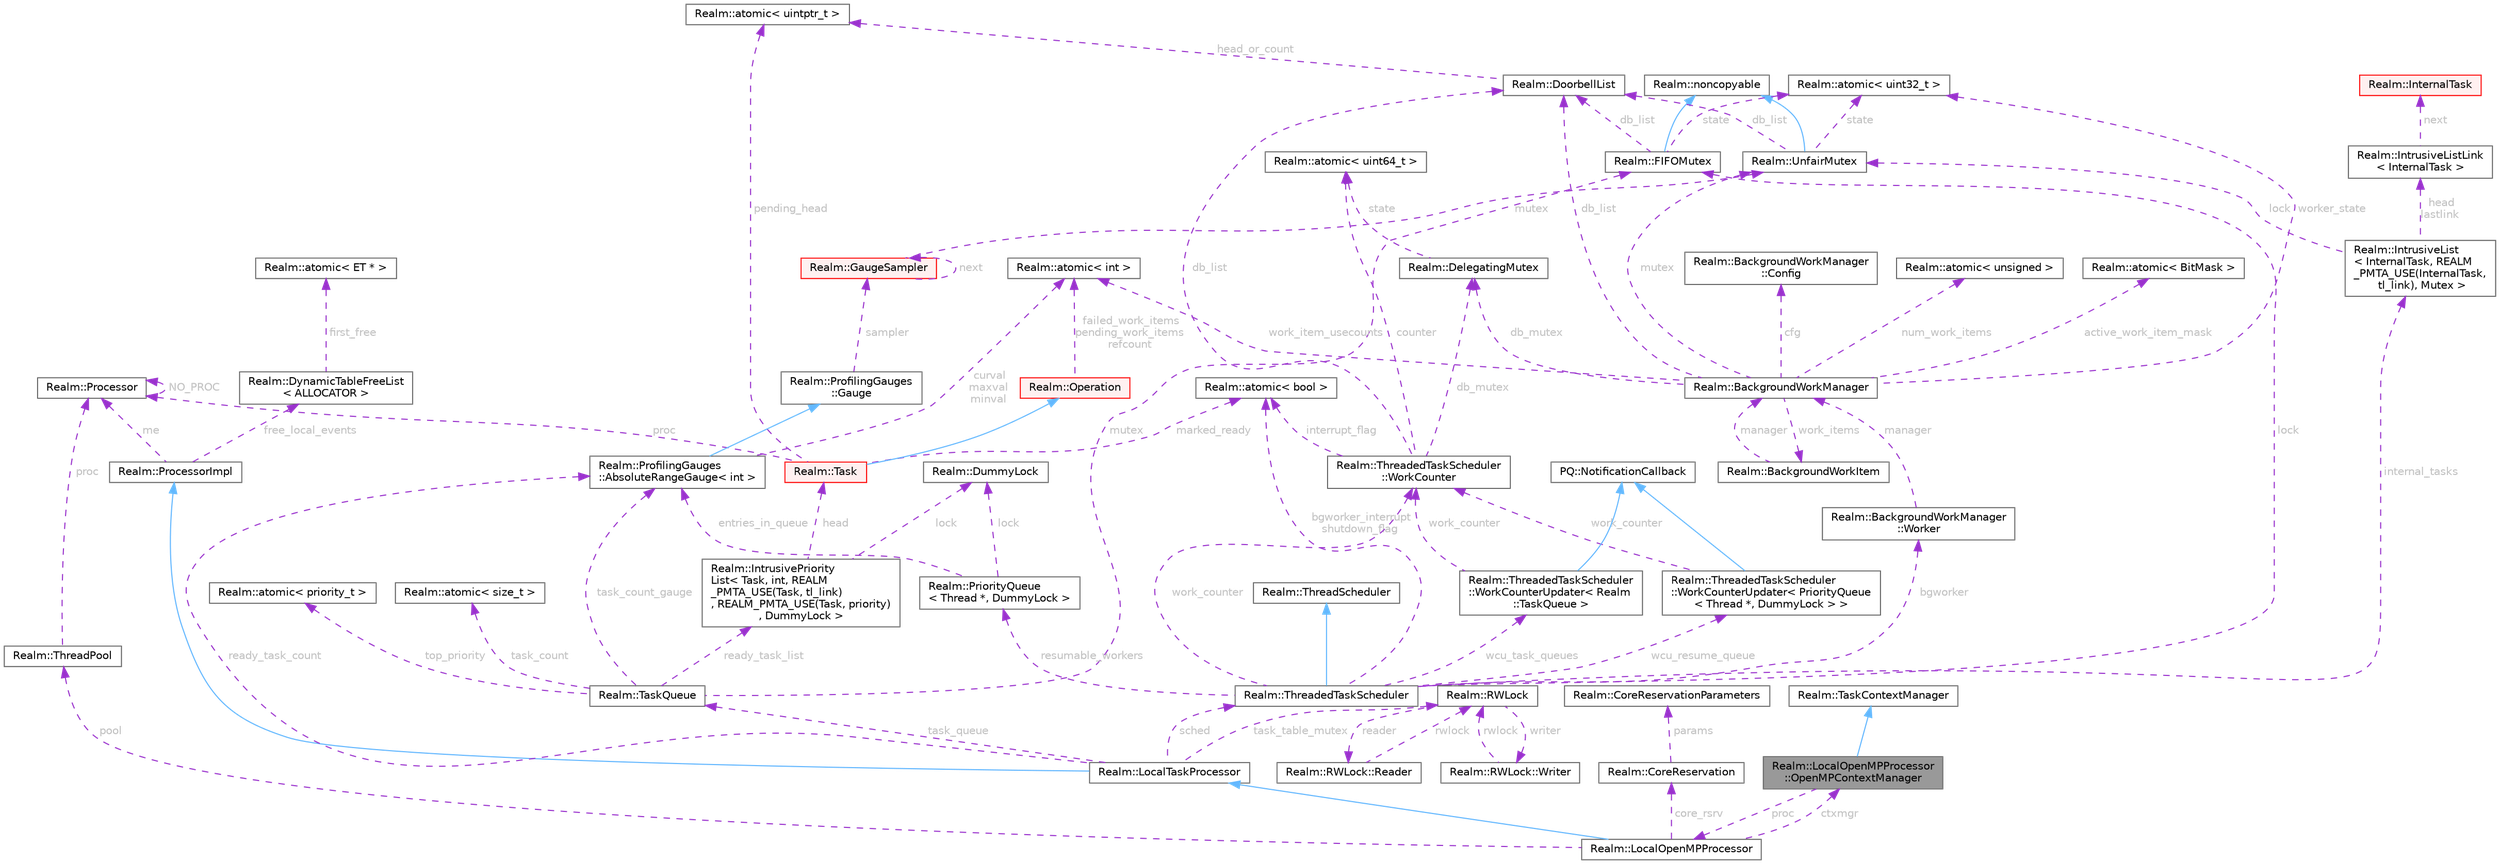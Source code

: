 digraph "Realm::LocalOpenMPProcessor::OpenMPContextManager"
{
 // LATEX_PDF_SIZE
  bgcolor="transparent";
  edge [fontname=Helvetica,fontsize=10,labelfontname=Helvetica,labelfontsize=10];
  node [fontname=Helvetica,fontsize=10,shape=box,height=0.2,width=0.4];
  Node1 [id="Node000001",label="Realm::LocalOpenMPProcessor\l::OpenMPContextManager",height=0.2,width=0.4,color="gray40", fillcolor="grey60", style="filled", fontcolor="black",tooltip=" "];
  Node2 -> Node1 [id="edge1_Node000001_Node000002",dir="back",color="steelblue1",style="solid",tooltip=" "];
  Node2 [id="Node000002",label="Realm::TaskContextManager",height=0.2,width=0.4,color="gray40", fillcolor="white", style="filled",URL="$classRealm_1_1TaskContextManager.html",tooltip=" "];
  Node3 -> Node1 [id="edge2_Node000001_Node000003",dir="back",color="darkorchid3",style="dashed",tooltip=" ",label=" proc",fontcolor="grey" ];
  Node3 [id="Node000003",label="Realm::LocalOpenMPProcessor",height=0.2,width=0.4,color="gray40", fillcolor="white", style="filled",URL="$classRealm_1_1LocalOpenMPProcessor.html",tooltip=" "];
  Node4 -> Node3 [id="edge3_Node000003_Node000004",dir="back",color="steelblue1",style="solid",tooltip=" "];
  Node4 [id="Node000004",label="Realm::LocalTaskProcessor",height=0.2,width=0.4,color="gray40", fillcolor="white", style="filled",URL="$classRealm_1_1LocalTaskProcessor.html",tooltip=" "];
  Node5 -> Node4 [id="edge4_Node000004_Node000005",dir="back",color="steelblue1",style="solid",tooltip=" "];
  Node5 [id="Node000005",label="Realm::ProcessorImpl",height=0.2,width=0.4,color="gray40", fillcolor="white", style="filled",URL="$classRealm_1_1ProcessorImpl.html",tooltip=" "];
  Node6 -> Node5 [id="edge5_Node000005_Node000006",dir="back",color="darkorchid3",style="dashed",tooltip=" ",label=" free_local_events",fontcolor="grey" ];
  Node6 [id="Node000006",label="Realm::DynamicTableFreeList\l\< ALLOCATOR \>",height=0.2,width=0.4,color="gray40", fillcolor="white", style="filled",URL="$classRealm_1_1DynamicTableFreeList.html",tooltip=" "];
  Node7 -> Node6 [id="edge6_Node000006_Node000007",dir="back",color="darkorchid3",style="dashed",tooltip=" ",label=" first_free",fontcolor="grey" ];
  Node7 [id="Node000007",label="Realm::atomic\< ET * \>",height=0.2,width=0.4,color="gray40", fillcolor="white", style="filled",URL="$classRealm_1_1atomic.html",tooltip=" "];
  Node8 -> Node5 [id="edge7_Node000005_Node000008",dir="back",color="darkorchid3",style="dashed",tooltip=" ",label=" me",fontcolor="grey" ];
  Node8 [id="Node000008",label="Realm::Processor",height=0.2,width=0.4,color="gray40", fillcolor="white", style="filled",URL="$classRealm_1_1Processor.html",tooltip=" "];
  Node8 -> Node8 [id="edge8_Node000008_Node000008",dir="back",color="darkorchid3",style="dashed",tooltip=" ",label=" NO_PROC",fontcolor="grey" ];
  Node9 -> Node4 [id="edge9_Node000004_Node000009",dir="back",color="darkorchid3",style="dashed",tooltip=" ",label=" sched",fontcolor="grey" ];
  Node9 [id="Node000009",label="Realm::ThreadedTaskScheduler",height=0.2,width=0.4,color="gray40", fillcolor="white", style="filled",URL="$classRealm_1_1ThreadedTaskScheduler.html",tooltip=" "];
  Node10 -> Node9 [id="edge10_Node000009_Node000010",dir="back",color="steelblue1",style="solid",tooltip=" "];
  Node10 [id="Node000010",label="Realm::ThreadScheduler",height=0.2,width=0.4,color="gray40", fillcolor="white", style="filled",URL="$classRealm_1_1ThreadScheduler.html",tooltip=" "];
  Node11 -> Node9 [id="edge11_Node000009_Node000011",dir="back",color="darkorchid3",style="dashed",tooltip=" ",label=" lock",fontcolor="grey" ];
  Node11 [id="Node000011",label="Realm::FIFOMutex",height=0.2,width=0.4,color="gray40", fillcolor="white", style="filled",URL="$classRealm_1_1FIFOMutex.html",tooltip=" "];
  Node12 -> Node11 [id="edge12_Node000011_Node000012",dir="back",color="steelblue1",style="solid",tooltip=" "];
  Node12 [id="Node000012",label="Realm::noncopyable",height=0.2,width=0.4,color="gray40", fillcolor="white", style="filled",URL="$classRealm_1_1noncopyable.html",tooltip=" "];
  Node13 -> Node11 [id="edge13_Node000011_Node000013",dir="back",color="darkorchid3",style="dashed",tooltip=" ",label=" state",fontcolor="grey" ];
  Node13 [id="Node000013",label="Realm::atomic\< uint32_t \>",height=0.2,width=0.4,color="gray40", fillcolor="white", style="filled",URL="$classRealm_1_1atomic.html",tooltip=" "];
  Node14 -> Node11 [id="edge14_Node000011_Node000014",dir="back",color="darkorchid3",style="dashed",tooltip=" ",label=" db_list",fontcolor="grey" ];
  Node14 [id="Node000014",label="Realm::DoorbellList",height=0.2,width=0.4,color="gray40", fillcolor="white", style="filled",URL="$classRealm_1_1DoorbellList.html",tooltip=" "];
  Node15 -> Node14 [id="edge15_Node000014_Node000015",dir="back",color="darkorchid3",style="dashed",tooltip=" ",label=" head_or_count",fontcolor="grey" ];
  Node15 [id="Node000015",label="Realm::atomic\< uintptr_t \>",height=0.2,width=0.4,color="gray40", fillcolor="white", style="filled",URL="$classRealm_1_1atomic.html",tooltip=" "];
  Node16 -> Node9 [id="edge16_Node000009_Node000016",dir="back",color="darkorchid3",style="dashed",tooltip=" ",label=" internal_tasks",fontcolor="grey" ];
  Node16 [id="Node000016",label="Realm::IntrusiveList\l\< InternalTask, REALM\l_PMTA_USE(InternalTask,\l tl_link), Mutex \>",height=0.2,width=0.4,color="gray40", fillcolor="white", style="filled",URL="$classRealm_1_1IntrusiveList.html",tooltip=" "];
  Node17 -> Node16 [id="edge17_Node000016_Node000017",dir="back",color="darkorchid3",style="dashed",tooltip=" ",label=" lock",fontcolor="grey" ];
  Node17 [id="Node000017",label="Realm::UnfairMutex",height=0.2,width=0.4,color="gray40", fillcolor="white", style="filled",URL="$classRealm_1_1UnfairMutex.html",tooltip=" "];
  Node12 -> Node17 [id="edge18_Node000017_Node000012",dir="back",color="steelblue1",style="solid",tooltip=" "];
  Node13 -> Node17 [id="edge19_Node000017_Node000013",dir="back",color="darkorchid3",style="dashed",tooltip=" ",label=" state",fontcolor="grey" ];
  Node14 -> Node17 [id="edge20_Node000017_Node000014",dir="back",color="darkorchid3",style="dashed",tooltip=" ",label=" db_list",fontcolor="grey" ];
  Node18 -> Node16 [id="edge21_Node000016_Node000018",dir="back",color="darkorchid3",style="dashed",tooltip=" ",label=" head\nlastlink",fontcolor="grey" ];
  Node18 [id="Node000018",label="Realm::IntrusiveListLink\l\< InternalTask \>",height=0.2,width=0.4,color="gray40", fillcolor="white", style="filled",URL="$structRealm_1_1IntrusiveListLink.html",tooltip=" "];
  Node19 -> Node18 [id="edge22_Node000018_Node000019",dir="back",color="darkorchid3",style="dashed",tooltip=" ",label=" next",fontcolor="grey" ];
  Node19 [id="Node000019",label="Realm::InternalTask",height=0.2,width=0.4,color="red", fillcolor="#FFF0F0", style="filled",URL="$classRealm_1_1InternalTask.html",tooltip=" "];
  Node21 -> Node9 [id="edge23_Node000009_Node000021",dir="back",color="darkorchid3",style="dashed",tooltip=" ",label=" resumable_workers",fontcolor="grey" ];
  Node21 [id="Node000021",label="Realm::PriorityQueue\l\< Thread *, DummyLock \>",height=0.2,width=0.4,color="gray40", fillcolor="white", style="filled",URL="$classRealm_1_1PriorityQueue.html",tooltip=" "];
  Node22 -> Node21 [id="edge24_Node000021_Node000022",dir="back",color="darkorchid3",style="dashed",tooltip=" ",label=" lock",fontcolor="grey" ];
  Node22 [id="Node000022",label="Realm::DummyLock",height=0.2,width=0.4,color="gray40", fillcolor="white", style="filled",URL="$classRealm_1_1DummyLock.html",tooltip=" "];
  Node23 -> Node21 [id="edge25_Node000021_Node000023",dir="back",color="darkorchid3",style="dashed",tooltip=" ",label=" entries_in_queue",fontcolor="grey" ];
  Node23 [id="Node000023",label="Realm::ProfilingGauges\l::AbsoluteRangeGauge\< int \>",height=0.2,width=0.4,color="gray40", fillcolor="white", style="filled",URL="$classRealm_1_1ProfilingGauges_1_1AbsoluteRangeGauge.html",tooltip=" "];
  Node24 -> Node23 [id="edge26_Node000023_Node000024",dir="back",color="steelblue1",style="solid",tooltip=" "];
  Node24 [id="Node000024",label="Realm::ProfilingGauges\l::Gauge",height=0.2,width=0.4,color="gray40", fillcolor="white", style="filled",URL="$classRealm_1_1ProfilingGauges_1_1Gauge.html",tooltip=" "];
  Node25 -> Node24 [id="edge27_Node000024_Node000025",dir="back",color="darkorchid3",style="dashed",tooltip=" ",label=" sampler",fontcolor="grey" ];
  Node25 [id="Node000025",label="Realm::GaugeSampler",height=0.2,width=0.4,color="red", fillcolor="#FFF0F0", style="filled",URL="$classRealm_1_1GaugeSampler.html",tooltip=" "];
  Node17 -> Node25 [id="edge28_Node000025_Node000017",dir="back",color="darkorchid3",style="dashed",tooltip=" ",label=" mutex",fontcolor="grey" ];
  Node25 -> Node25 [id="edge29_Node000025_Node000025",dir="back",color="darkorchid3",style="dashed",tooltip=" ",label=" next",fontcolor="grey" ];
  Node27 -> Node23 [id="edge30_Node000023_Node000027",dir="back",color="darkorchid3",style="dashed",tooltip=" ",label=" curval\nmaxval\nminval",fontcolor="grey" ];
  Node27 [id="Node000027",label="Realm::atomic\< int \>",height=0.2,width=0.4,color="gray40", fillcolor="white", style="filled",URL="$classRealm_1_1atomic.html",tooltip=" "];
  Node71 -> Node9 [id="edge31_Node000009_Node000071",dir="back",color="darkorchid3",style="dashed",tooltip=" ",label=" bgworker_interrupt\nshutdown_flag",fontcolor="grey" ];
  Node71 [id="Node000071",label="Realm::atomic\< bool \>",height=0.2,width=0.4,color="gray40", fillcolor="white", style="filled",URL="$classRealm_1_1atomic.html",tooltip=" "];
  Node72 -> Node9 [id="edge32_Node000009_Node000072",dir="back",color="darkorchid3",style="dashed",tooltip=" ",label=" work_counter",fontcolor="grey" ];
  Node72 [id="Node000072",label="Realm::ThreadedTaskScheduler\l::WorkCounter",height=0.2,width=0.4,color="gray40", fillcolor="white", style="filled",URL="$classRealm_1_1ThreadedTaskScheduler_1_1WorkCounter.html",tooltip=" "];
  Node52 -> Node72 [id="edge33_Node000072_Node000052",dir="back",color="darkorchid3",style="dashed",tooltip=" ",label=" counter",fontcolor="grey" ];
  Node52 [id="Node000052",label="Realm::atomic\< uint64_t \>",height=0.2,width=0.4,color="gray40", fillcolor="white", style="filled",URL="$classRealm_1_1atomic.html",tooltip=" "];
  Node71 -> Node72 [id="edge34_Node000072_Node000071",dir="back",color="darkorchid3",style="dashed",tooltip=" ",label=" interrupt_flag",fontcolor="grey" ];
  Node51 -> Node72 [id="edge35_Node000072_Node000051",dir="back",color="darkorchid3",style="dashed",tooltip=" ",label=" db_mutex",fontcolor="grey" ];
  Node51 [id="Node000051",label="Realm::DelegatingMutex",height=0.2,width=0.4,color="gray40", fillcolor="white", style="filled",URL="$classRealm_1_1DelegatingMutex.html",tooltip=" "];
  Node52 -> Node51 [id="edge36_Node000051_Node000052",dir="back",color="darkorchid3",style="dashed",tooltip=" ",label=" state",fontcolor="grey" ];
  Node14 -> Node72 [id="edge37_Node000072_Node000014",dir="back",color="darkorchid3",style="dashed",tooltip=" ",label=" db_list",fontcolor="grey" ];
  Node73 -> Node9 [id="edge38_Node000009_Node000073",dir="back",color="darkorchid3",style="dashed",tooltip=" ",label=" wcu_task_queues",fontcolor="grey" ];
  Node73 [id="Node000073",label="Realm::ThreadedTaskScheduler\l::WorkCounterUpdater\< Realm\l::TaskQueue \>",height=0.2,width=0.4,color="gray40", fillcolor="white", style="filled",URL="$classRealm_1_1ThreadedTaskScheduler_1_1WorkCounterUpdater.html",tooltip=" "];
  Node74 -> Node73 [id="edge39_Node000073_Node000074",dir="back",color="steelblue1",style="solid",tooltip=" "];
  Node74 [id="Node000074",label="PQ::NotificationCallback",height=0.2,width=0.4,color="gray40", fillcolor="white", style="filled",tooltip=" "];
  Node72 -> Node73 [id="edge40_Node000073_Node000072",dir="back",color="darkorchid3",style="dashed",tooltip=" ",label=" work_counter",fontcolor="grey" ];
  Node75 -> Node9 [id="edge41_Node000009_Node000075",dir="back",color="darkorchid3",style="dashed",tooltip=" ",label=" wcu_resume_queue",fontcolor="grey" ];
  Node75 [id="Node000075",label="Realm::ThreadedTaskScheduler\l::WorkCounterUpdater\< PriorityQueue\l\< Thread *, DummyLock \> \>",height=0.2,width=0.4,color="gray40", fillcolor="white", style="filled",URL="$classRealm_1_1ThreadedTaskScheduler_1_1WorkCounterUpdater.html",tooltip=" "];
  Node74 -> Node75 [id="edge42_Node000075_Node000074",dir="back",color="steelblue1",style="solid",tooltip=" "];
  Node72 -> Node75 [id="edge43_Node000075_Node000072",dir="back",color="darkorchid3",style="dashed",tooltip=" ",label=" work_counter",fontcolor="grey" ];
  Node76 -> Node9 [id="edge44_Node000009_Node000076",dir="back",color="darkorchid3",style="dashed",tooltip=" ",label=" bgworker",fontcolor="grey" ];
  Node76 [id="Node000076",label="Realm::BackgroundWorkManager\l::Worker",height=0.2,width=0.4,color="gray40", fillcolor="white", style="filled",URL="$classRealm_1_1BackgroundWorkManager_1_1Worker.html",tooltip=" "];
  Node47 -> Node76 [id="edge45_Node000076_Node000047",dir="back",color="darkorchid3",style="dashed",tooltip=" ",label=" manager",fontcolor="grey" ];
  Node47 [id="Node000047",label="Realm::BackgroundWorkManager",height=0.2,width=0.4,color="gray40", fillcolor="white", style="filled",URL="$classRealm_1_1BackgroundWorkManager.html",tooltip=" "];
  Node48 -> Node47 [id="edge46_Node000047_Node000048",dir="back",color="darkorchid3",style="dashed",tooltip=" ",label=" cfg",fontcolor="grey" ];
  Node48 [id="Node000048",label="Realm::BackgroundWorkManager\l::Config",height=0.2,width=0.4,color="gray40", fillcolor="white", style="filled",URL="$structRealm_1_1BackgroundWorkManager_1_1Config.html",tooltip=" "];
  Node17 -> Node47 [id="edge47_Node000047_Node000017",dir="back",color="darkorchid3",style="dashed",tooltip=" ",label=" mutex",fontcolor="grey" ];
  Node49 -> Node47 [id="edge48_Node000047_Node000049",dir="back",color="darkorchid3",style="dashed",tooltip=" ",label=" num_work_items",fontcolor="grey" ];
  Node49 [id="Node000049",label="Realm::atomic\< unsigned \>",height=0.2,width=0.4,color="gray40", fillcolor="white", style="filled",URL="$classRealm_1_1atomic.html",tooltip=" "];
  Node50 -> Node47 [id="edge49_Node000047_Node000050",dir="back",color="darkorchid3",style="dashed",tooltip=" ",label=" active_work_item_mask",fontcolor="grey" ];
  Node50 [id="Node000050",label="Realm::atomic\< BitMask \>",height=0.2,width=0.4,color="gray40", fillcolor="white", style="filled",URL="$classRealm_1_1atomic.html",tooltip=" "];
  Node27 -> Node47 [id="edge50_Node000047_Node000027",dir="back",color="darkorchid3",style="dashed",tooltip=" ",label=" work_item_usecounts",fontcolor="grey" ];
  Node46 -> Node47 [id="edge51_Node000047_Node000046",dir="back",color="darkorchid3",style="dashed",tooltip=" ",label=" work_items",fontcolor="grey" ];
  Node46 [id="Node000046",label="Realm::BackgroundWorkItem",height=0.2,width=0.4,color="gray40", fillcolor="white", style="filled",URL="$classRealm_1_1BackgroundWorkItem.html",tooltip=" "];
  Node47 -> Node46 [id="edge52_Node000046_Node000047",dir="back",color="darkorchid3",style="dashed",tooltip=" ",label=" manager",fontcolor="grey" ];
  Node13 -> Node47 [id="edge53_Node000047_Node000013",dir="back",color="darkorchid3",style="dashed",tooltip=" ",label=" worker_state",fontcolor="grey" ];
  Node51 -> Node47 [id="edge54_Node000047_Node000051",dir="back",color="darkorchid3",style="dashed",tooltip=" ",label=" db_mutex",fontcolor="grey" ];
  Node14 -> Node47 [id="edge55_Node000047_Node000014",dir="back",color="darkorchid3",style="dashed",tooltip=" ",label=" db_list",fontcolor="grey" ];
  Node77 -> Node4 [id="edge56_Node000004_Node000077",dir="back",color="darkorchid3",style="dashed",tooltip=" ",label=" task_queue",fontcolor="grey" ];
  Node77 [id="Node000077",label="Realm::TaskQueue",height=0.2,width=0.4,color="gray40", fillcolor="white", style="filled",URL="$classRealm_1_1TaskQueue.html",tooltip=" "];
  Node78 -> Node77 [id="edge57_Node000077_Node000078",dir="back",color="darkorchid3",style="dashed",tooltip=" ",label=" top_priority",fontcolor="grey" ];
  Node78 [id="Node000078",label="Realm::atomic\< priority_t \>",height=0.2,width=0.4,color="gray40", fillcolor="white", style="filled",URL="$classRealm_1_1atomic.html",tooltip=" "];
  Node79 -> Node77 [id="edge58_Node000077_Node000079",dir="back",color="darkorchid3",style="dashed",tooltip=" ",label=" task_count",fontcolor="grey" ];
  Node79 [id="Node000079",label="Realm::atomic\< size_t \>",height=0.2,width=0.4,color="gray40", fillcolor="white", style="filled",URL="$classRealm_1_1atomic.html",tooltip=" "];
  Node11 -> Node77 [id="edge59_Node000077_Node000011",dir="back",color="darkorchid3",style="dashed",tooltip=" ",label=" mutex",fontcolor="grey" ];
  Node80 -> Node77 [id="edge60_Node000077_Node000080",dir="back",color="darkorchid3",style="dashed",tooltip=" ",label=" ready_task_list",fontcolor="grey" ];
  Node80 [id="Node000080",label="Realm::IntrusivePriority\lList\< Task, int, REALM\l_PMTA_USE(Task, tl_link)\l, REALM_PMTA_USE(Task, priority)\l, DummyLock \>",height=0.2,width=0.4,color="gray40", fillcolor="white", style="filled",URL="$classRealm_1_1IntrusivePriorityList.html",tooltip=" "];
  Node22 -> Node80 [id="edge61_Node000080_Node000022",dir="back",color="darkorchid3",style="dashed",tooltip=" ",label=" lock",fontcolor="grey" ];
  Node81 -> Node80 [id="edge62_Node000080_Node000081",dir="back",color="darkorchid3",style="dashed",tooltip=" ",label=" head",fontcolor="grey" ];
  Node81 [id="Node000081",label="Realm::Task",height=0.2,width=0.4,color="red", fillcolor="#FFF0F0", style="filled",URL="$classRealm_1_1Task.html",tooltip=" "];
  Node33 -> Node81 [id="edge63_Node000081_Node000033",dir="back",color="steelblue1",style="solid",tooltip=" "];
  Node33 [id="Node000033",label="Realm::Operation",height=0.2,width=0.4,color="red", fillcolor="#FFF0F0", style="filled",URL="$classRealm_1_1Operation.html",tooltip=" "];
  Node27 -> Node33 [id="edge64_Node000033_Node000027",dir="back",color="darkorchid3",style="dashed",tooltip=" ",label=" failed_work_items\npending_work_items\nrefcount",fontcolor="grey" ];
  Node8 -> Node81 [id="edge65_Node000081_Node000008",dir="back",color="darkorchid3",style="dashed",tooltip=" ",label=" proc",fontcolor="grey" ];
  Node71 -> Node81 [id="edge66_Node000081_Node000071",dir="back",color="darkorchid3",style="dashed",tooltip=" ",label=" marked_ready",fontcolor="grey" ];
  Node15 -> Node81 [id="edge67_Node000081_Node000015",dir="back",color="darkorchid3",style="dashed",tooltip=" ",label=" pending_head",fontcolor="grey" ];
  Node23 -> Node77 [id="edge68_Node000077_Node000023",dir="back",color="darkorchid3",style="dashed",tooltip=" ",label=" task_count_gauge",fontcolor="grey" ];
  Node23 -> Node4 [id="edge69_Node000004_Node000023",dir="back",color="darkorchid3",style="dashed",tooltip=" ",label=" ready_task_count",fontcolor="grey" ];
  Node85 -> Node4 [id="edge70_Node000004_Node000085",dir="back",color="darkorchid3",style="dashed",tooltip=" ",label=" task_table_mutex",fontcolor="grey" ];
  Node85 [id="Node000085",label="Realm::RWLock",height=0.2,width=0.4,color="gray40", fillcolor="white", style="filled",URL="$classRealm_1_1RWLock.html",tooltip=" "];
  Node86 -> Node85 [id="edge71_Node000085_Node000086",dir="back",color="darkorchid3",style="dashed",tooltip=" ",label=" writer",fontcolor="grey" ];
  Node86 [id="Node000086",label="Realm::RWLock::Writer",height=0.2,width=0.4,color="gray40", fillcolor="white", style="filled",URL="$structRealm_1_1RWLock_1_1Writer.html",tooltip=" "];
  Node85 -> Node86 [id="edge72_Node000086_Node000085",dir="back",color="darkorchid3",style="dashed",tooltip=" ",label=" rwlock",fontcolor="grey" ];
  Node87 -> Node85 [id="edge73_Node000085_Node000087",dir="back",color="darkorchid3",style="dashed",tooltip=" ",label=" reader",fontcolor="grey" ];
  Node87 [id="Node000087",label="Realm::RWLock::Reader",height=0.2,width=0.4,color="gray40", fillcolor="white", style="filled",URL="$structRealm_1_1RWLock_1_1Reader.html",tooltip=" "];
  Node85 -> Node87 [id="edge74_Node000087_Node000085",dir="back",color="darkorchid3",style="dashed",tooltip=" ",label=" rwlock",fontcolor="grey" ];
  Node29 -> Node3 [id="edge75_Node000003_Node000029",dir="back",color="darkorchid3",style="dashed",tooltip=" ",label=" core_rsrv",fontcolor="grey" ];
  Node29 [id="Node000029",label="Realm::CoreReservation",height=0.2,width=0.4,color="gray40", fillcolor="white", style="filled",URL="$classRealm_1_1CoreReservation.html",tooltip=" "];
  Node30 -> Node29 [id="edge76_Node000029_Node000030",dir="back",color="darkorchid3",style="dashed",tooltip=" ",label=" params",fontcolor="grey" ];
  Node30 [id="Node000030",label="Realm::CoreReservationParameters",height=0.2,width=0.4,color="gray40", fillcolor="white", style="filled",URL="$classRealm_1_1CoreReservationParameters.html",tooltip=" "];
  Node1 -> Node3 [id="edge77_Node000003_Node000001",dir="back",color="darkorchid3",style="dashed",tooltip=" ",label=" ctxmgr",fontcolor="grey" ];
  Node88 -> Node3 [id="edge78_Node000003_Node000088",dir="back",color="darkorchid3",style="dashed",tooltip=" ",label=" pool",fontcolor="grey" ];
  Node88 [id="Node000088",label="Realm::ThreadPool",height=0.2,width=0.4,color="gray40", fillcolor="white", style="filled",URL="$classRealm_1_1ThreadPool.html",tooltip=" "];
  Node8 -> Node88 [id="edge79_Node000088_Node000008",dir="back",color="darkorchid3",style="dashed",tooltip=" ",label=" proc",fontcolor="grey" ];
}
